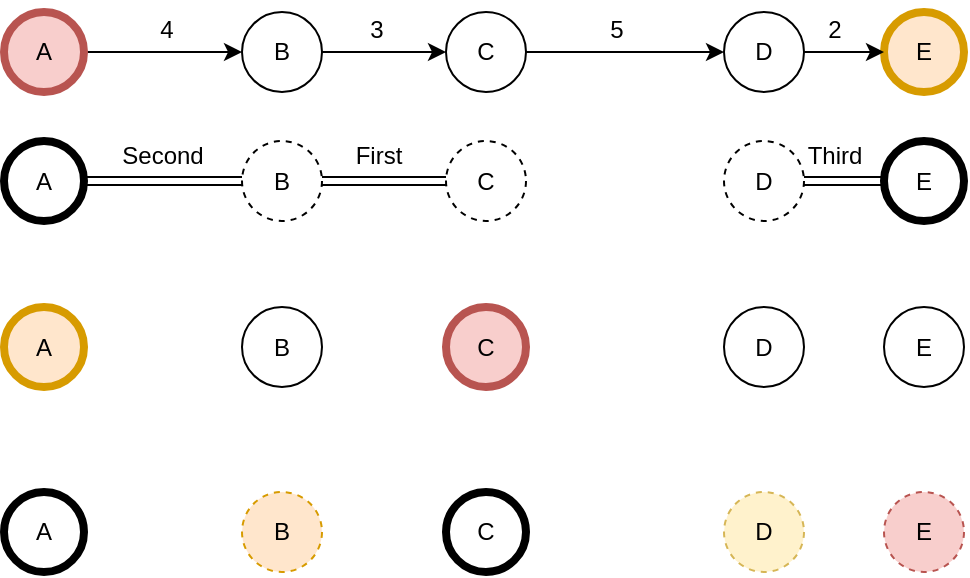 <mxfile>
    <diagram id="zECuAJbB2GYEj_pCzovV" name="Page-1">
        <mxGraphModel dx="984" dy="390" grid="0" gridSize="10" guides="1" tooltips="1" connect="1" arrows="1" fold="1" page="1" pageScale="1" pageWidth="850" pageHeight="1100" math="0" shadow="0">
            <root>
                <mxCell id="0"/>
                <mxCell id="1" parent="0"/>
                <mxCell id="51" style="edgeStyle=none;html=1;exitX=1;exitY=0.5;exitDx=0;exitDy=0;entryX=0;entryY=0.5;entryDx=0;entryDy=0;" edge="1" parent="1" source="2" target="6">
                    <mxGeometry relative="1" as="geometry"/>
                </mxCell>
                <mxCell id="2" value="A" style="ellipse;whiteSpace=wrap;html=1;aspect=fixed;fillColor=#f8cecc;strokeColor=#b85450;strokeWidth=4;" vertex="1" parent="1">
                    <mxGeometry x="279" y="146" width="40" height="40" as="geometry"/>
                </mxCell>
                <mxCell id="3" value="E" style="ellipse;whiteSpace=wrap;html=1;aspect=fixed;fillColor=#ffe6cc;strokeColor=#d79b00;strokeWidth=4;" vertex="1" parent="1">
                    <mxGeometry x="719" y="146" width="40" height="40" as="geometry"/>
                </mxCell>
                <mxCell id="54" style="edgeStyle=none;html=1;exitX=1;exitY=0.5;exitDx=0;exitDy=0;entryX=0;entryY=0.5;entryDx=0;entryDy=0;" edge="1" parent="1" source="4" target="3">
                    <mxGeometry relative="1" as="geometry"/>
                </mxCell>
                <mxCell id="4" value="D" style="ellipse;whiteSpace=wrap;html=1;aspect=fixed;" vertex="1" parent="1">
                    <mxGeometry x="639" y="146" width="40" height="40" as="geometry"/>
                </mxCell>
                <mxCell id="53" style="edgeStyle=none;html=1;exitX=1;exitY=0.5;exitDx=0;exitDy=0;" edge="1" parent="1" source="5" target="4">
                    <mxGeometry relative="1" as="geometry"/>
                </mxCell>
                <mxCell id="5" value="C" style="ellipse;whiteSpace=wrap;html=1;aspect=fixed;" vertex="1" parent="1">
                    <mxGeometry x="500" y="146" width="40" height="40" as="geometry"/>
                </mxCell>
                <mxCell id="52" style="edgeStyle=none;html=1;exitX=1;exitY=0.5;exitDx=0;exitDy=0;entryX=0;entryY=0.5;entryDx=0;entryDy=0;" edge="1" parent="1" source="6" target="5">
                    <mxGeometry relative="1" as="geometry"/>
                </mxCell>
                <mxCell id="6" value="B" style="ellipse;whiteSpace=wrap;html=1;aspect=fixed;" vertex="1" parent="1">
                    <mxGeometry x="398" y="146" width="40" height="40" as="geometry"/>
                </mxCell>
                <mxCell id="18" value="A" style="ellipse;whiteSpace=wrap;html=1;aspect=fixed;strokeWidth=4;fillColor=#ffe6cc;strokeColor=#d79b00;" vertex="1" parent="1">
                    <mxGeometry x="279" y="293.5" width="40" height="40" as="geometry"/>
                </mxCell>
                <mxCell id="19" value="E" style="ellipse;whiteSpace=wrap;html=1;aspect=fixed;strokeWidth=1;" vertex="1" parent="1">
                    <mxGeometry x="719" y="293.5" width="40" height="40" as="geometry"/>
                </mxCell>
                <mxCell id="20" value="D" style="ellipse;whiteSpace=wrap;html=1;aspect=fixed;strokeWidth=1;" vertex="1" parent="1">
                    <mxGeometry x="639" y="293.5" width="40" height="40" as="geometry"/>
                </mxCell>
                <mxCell id="21" value="C" style="ellipse;whiteSpace=wrap;html=1;aspect=fixed;strokeWidth=4;fillColor=#f8cecc;strokeColor=#b85450;" vertex="1" parent="1">
                    <mxGeometry x="500" y="293.5" width="40" height="40" as="geometry"/>
                </mxCell>
                <mxCell id="22" value="B" style="ellipse;whiteSpace=wrap;html=1;aspect=fixed;strokeWidth=1;" vertex="1" parent="1">
                    <mxGeometry x="398" y="293.5" width="40" height="40" as="geometry"/>
                </mxCell>
                <mxCell id="23" value="A" style="ellipse;whiteSpace=wrap;html=1;aspect=fixed;strokeWidth=4;" vertex="1" parent="1">
                    <mxGeometry x="279" y="386" width="40" height="40" as="geometry"/>
                </mxCell>
                <mxCell id="24" value="E" style="ellipse;whiteSpace=wrap;html=1;aspect=fixed;strokeWidth=1;fillColor=#f8cecc;strokeColor=#b85450;dashed=1;" vertex="1" parent="1">
                    <mxGeometry x="719" y="386" width="40" height="40" as="geometry"/>
                </mxCell>
                <mxCell id="25" value="D" style="ellipse;whiteSpace=wrap;html=1;aspect=fixed;strokeWidth=1;fillColor=#fff2cc;strokeColor=#d6b656;dashed=1;" vertex="1" parent="1">
                    <mxGeometry x="639" y="386" width="40" height="40" as="geometry"/>
                </mxCell>
                <mxCell id="26" value="C" style="ellipse;whiteSpace=wrap;html=1;aspect=fixed;strokeWidth=4;" vertex="1" parent="1">
                    <mxGeometry x="500" y="386" width="40" height="40" as="geometry"/>
                </mxCell>
                <mxCell id="27" value="B" style="ellipse;whiteSpace=wrap;html=1;aspect=fixed;strokeWidth=1;fillColor=#ffe6cc;strokeColor=#d79b00;dashed=1;" vertex="1" parent="1">
                    <mxGeometry x="398" y="386" width="40" height="40" as="geometry"/>
                </mxCell>
                <mxCell id="62" style="edgeStyle=none;shape=link;html=1;exitX=1;exitY=0.5;exitDx=0;exitDy=0;entryX=0;entryY=0.5;entryDx=0;entryDy=0;" edge="1" parent="1" source="30" target="35">
                    <mxGeometry relative="1" as="geometry"/>
                </mxCell>
                <mxCell id="30" value="A" style="ellipse;whiteSpace=wrap;html=1;aspect=fixed;labelBackgroundColor=none;strokeWidth=4;" vertex="1" parent="1">
                    <mxGeometry x="279" y="210.5" width="40" height="40" as="geometry"/>
                </mxCell>
                <mxCell id="31" value="E" style="ellipse;whiteSpace=wrap;html=1;aspect=fixed;strokeWidth=4;" vertex="1" parent="1">
                    <mxGeometry x="719" y="210.5" width="40" height="40" as="geometry"/>
                </mxCell>
                <mxCell id="64" style="edgeStyle=none;shape=link;html=1;exitX=1;exitY=0.5;exitDx=0;exitDy=0;" edge="1" parent="1" source="32" target="31">
                    <mxGeometry relative="1" as="geometry"/>
                </mxCell>
                <mxCell id="32" value="D" style="ellipse;whiteSpace=wrap;html=1;aspect=fixed;strokeWidth=1;dashed=1;" vertex="1" parent="1">
                    <mxGeometry x="639" y="210.5" width="40" height="40" as="geometry"/>
                </mxCell>
                <mxCell id="34" value="C" style="ellipse;whiteSpace=wrap;html=1;aspect=fixed;strokeWidth=1;dashed=1;" vertex="1" parent="1">
                    <mxGeometry x="500" y="210.5" width="40" height="40" as="geometry"/>
                </mxCell>
                <mxCell id="60" style="edgeStyle=none;html=1;exitX=1;exitY=0.5;exitDx=0;exitDy=0;entryX=0;entryY=0.5;entryDx=0;entryDy=0;shape=link;" edge="1" parent="1" source="35" target="34">
                    <mxGeometry relative="1" as="geometry"/>
                </mxCell>
                <mxCell id="35" value="B" style="ellipse;whiteSpace=wrap;html=1;aspect=fixed;strokeWidth=1;dashed=1;" vertex="1" parent="1">
                    <mxGeometry x="398" y="210.5" width="40" height="40" as="geometry"/>
                </mxCell>
                <mxCell id="55" value="4" style="text;html=1;align=center;verticalAlign=middle;resizable=0;points=[];autosize=1;strokeColor=none;fillColor=none;" vertex="1" parent="1">
                    <mxGeometry x="345" y="140" width="30" height="30" as="geometry"/>
                </mxCell>
                <mxCell id="56" value="2" style="text;html=1;align=center;verticalAlign=middle;resizable=0;points=[];autosize=1;strokeColor=none;fillColor=none;" vertex="1" parent="1">
                    <mxGeometry x="679" y="140" width="30" height="30" as="geometry"/>
                </mxCell>
                <mxCell id="57" value="5" style="text;html=1;align=center;verticalAlign=middle;resizable=0;points=[];autosize=1;strokeColor=none;fillColor=none;" vertex="1" parent="1">
                    <mxGeometry x="570" y="140" width="30" height="30" as="geometry"/>
                </mxCell>
                <mxCell id="58" value="3" style="text;html=1;align=center;verticalAlign=middle;resizable=0;points=[];autosize=1;strokeColor=none;fillColor=none;" vertex="1" parent="1">
                    <mxGeometry x="450" y="140" width="30" height="30" as="geometry"/>
                </mxCell>
                <mxCell id="61" value="First" style="text;html=1;align=center;verticalAlign=middle;resizable=0;points=[];autosize=1;strokeColor=none;fillColor=none;" vertex="1" parent="1">
                    <mxGeometry x="445" y="205" width="41" height="26" as="geometry"/>
                </mxCell>
                <mxCell id="63" value="Second" style="text;html=1;align=center;verticalAlign=middle;resizable=0;points=[];autosize=1;strokeColor=none;fillColor=none;" vertex="1" parent="1">
                    <mxGeometry x="328" y="205" width="59" height="26" as="geometry"/>
                </mxCell>
                <mxCell id="65" value="Third" style="text;html=1;align=center;verticalAlign=middle;resizable=0;points=[];autosize=1;strokeColor=none;fillColor=none;" vertex="1" parent="1">
                    <mxGeometry x="671.5" y="205" width="45" height="26" as="geometry"/>
                </mxCell>
            </root>
        </mxGraphModel>
    </diagram>
</mxfile>
